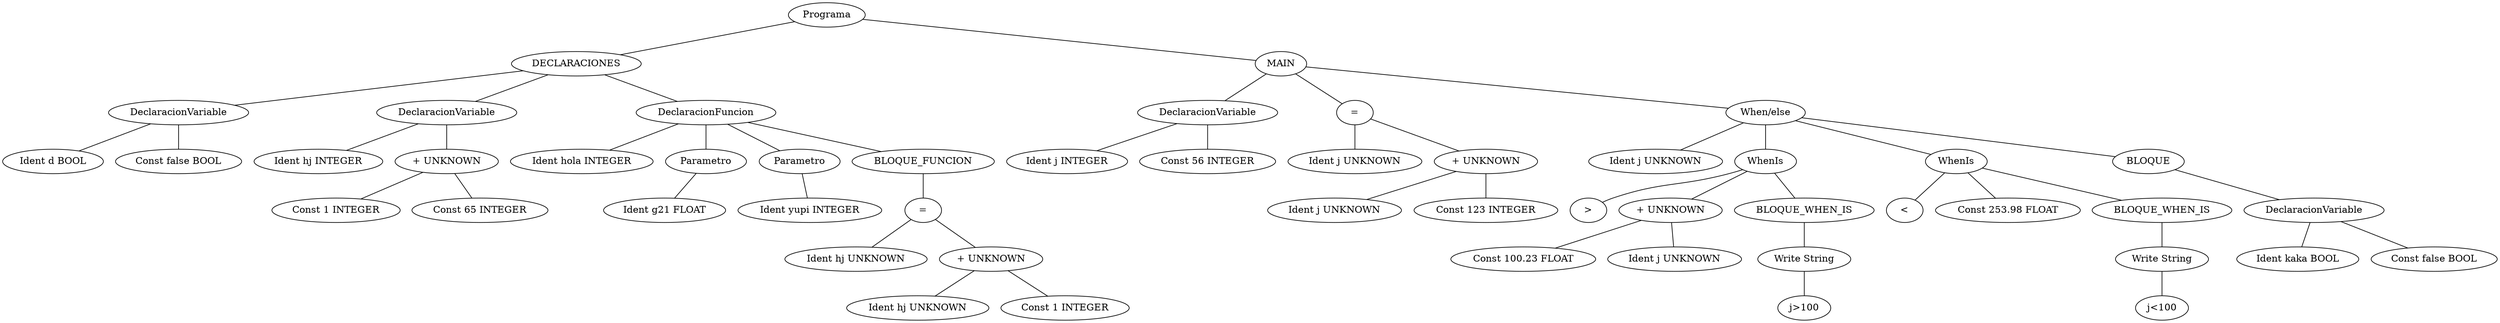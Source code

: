graph G {1 [label="Programa"]
2 [label="DECLARACIONES"]
1 -- 2
3 [label="DeclaracionVariable"]
2 -- 3
4 [label="Ident d BOOL"]
3 -- 4
5 [label="Const false BOOL"]
3 -- 5
6 [label="DeclaracionVariable"]
2 -- 6
7 [label="Ident hj INTEGER"]
6 -- 7
8 [label="+ UNKNOWN"]
6 -- 8
9 [label="Const 1 INTEGER"]
8 -- 9
10 [label="Const 65 INTEGER"]
8 -- 10
11 [label="DeclaracionFuncion"]
2 -- 11
12 [label="Ident hola INTEGER"]
11 -- 12
13 [label="Parametro"]
11 -- 13
14 [label="Ident g21 FLOAT"]
13 -- 14
15 [label="Parametro"]
11 -- 15
16 [label="Ident yupi INTEGER"]
15 -- 16
17 [label="BLOQUE_FUNCION"]
11 -- 17
18 [label="="]
17 -- 18
19 [label="Ident hj UNKNOWN"]
18 -- 19
20 [label="+ UNKNOWN"]
18 -- 20
21 [label="Ident hj UNKNOWN"]
20 -- 21
22 [label="Const 1 INTEGER"]
20 -- 22
23 [label="MAIN"]
1 -- 23
24 [label="DeclaracionVariable"]
23 -- 24
25 [label="Ident j INTEGER"]
24 -- 25
26 [label="Const 56 INTEGER"]
24 -- 26
27 [label="="]
23 -- 27
28 [label="Ident j UNKNOWN"]
27 -- 28
29 [label="+ UNKNOWN"]
27 -- 29
30 [label="Ident j UNKNOWN"]
29 -- 30
31 [label="Const 123 INTEGER"]
29 -- 31
32 [label="When/else"]
23 -- 32
33 [label="Ident j UNKNOWN"]
32 -- 33
34 [label="WhenIs"]
32 -- 34
35 [label=">"]
34 -- 35
36 [label="+ UNKNOWN"]
34 -- 36
37 [label="Const 100.23 FLOAT"]
36 -- 37
38 [label="Ident j UNKNOWN"]
36 -- 38
39 [label="BLOQUE_WHEN_IS"]
34 -- 39
40 [label="Write String"]
39 -- 40
41 [label="j>100"]
40 -- 41
42 [label="WhenIs"]
32 -- 42
43 [label="<"]
42 -- 43
44 [label="Const 253.98 FLOAT"]
42 -- 44
45 [label="BLOQUE_WHEN_IS"]
42 -- 45
46 [label="Write String"]
45 -- 46
47 [label="j<100"]
46 -- 47
48 [label="BLOQUE"]
32 -- 48
49 [label="DeclaracionVariable"]
48 -- 49
50 [label="Ident kaka BOOL"]
49 -- 50
51 [label="Const false BOOL"]
49 -- 51
}
